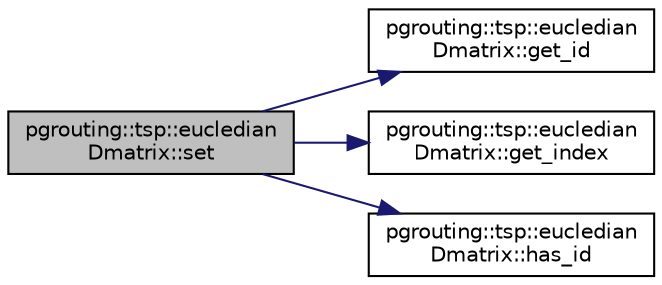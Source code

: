 digraph "pgrouting::tsp::eucledianDmatrix::set"
{
  edge [fontname="Helvetica",fontsize="10",labelfontname="Helvetica",labelfontsize="10"];
  node [fontname="Helvetica",fontsize="10",shape=record];
  rankdir="LR";
  Node55 [label="pgrouting::tsp::eucledian\lDmatrix::set",height=0.2,width=0.4,color="black", fillcolor="grey75", style="filled", fontcolor="black"];
  Node55 -> Node56 [color="midnightblue",fontsize="10",style="solid",fontname="Helvetica"];
  Node56 [label="pgrouting::tsp::eucledian\lDmatrix::get_id",height=0.2,width=0.4,color="black", fillcolor="white", style="filled",URL="$classpgrouting_1_1tsp_1_1eucledianDmatrix.html#a6732f9e1f71e62364a7ea8638dfa6ea8",tooltip="idx -> original id "];
  Node55 -> Node57 [color="midnightblue",fontsize="10",style="solid",fontname="Helvetica"];
  Node57 [label="pgrouting::tsp::eucledian\lDmatrix::get_index",height=0.2,width=0.4,color="black", fillcolor="white", style="filled",URL="$classpgrouting_1_1tsp_1_1eucledianDmatrix.html#a5f62921bd5e912cacff67d0612308a9c",tooltip="original id -> idx "];
  Node55 -> Node58 [color="midnightblue",fontsize="10",style="solid",fontname="Helvetica"];
  Node58 [label="pgrouting::tsp::eucledian\lDmatrix::has_id",height=0.2,width=0.4,color="black", fillcolor="white", style="filled",URL="$classpgrouting_1_1tsp_1_1eucledianDmatrix.html#a7f3e77aab994a237be3605a14984f5da",tooltip="original id -> true "];
}
